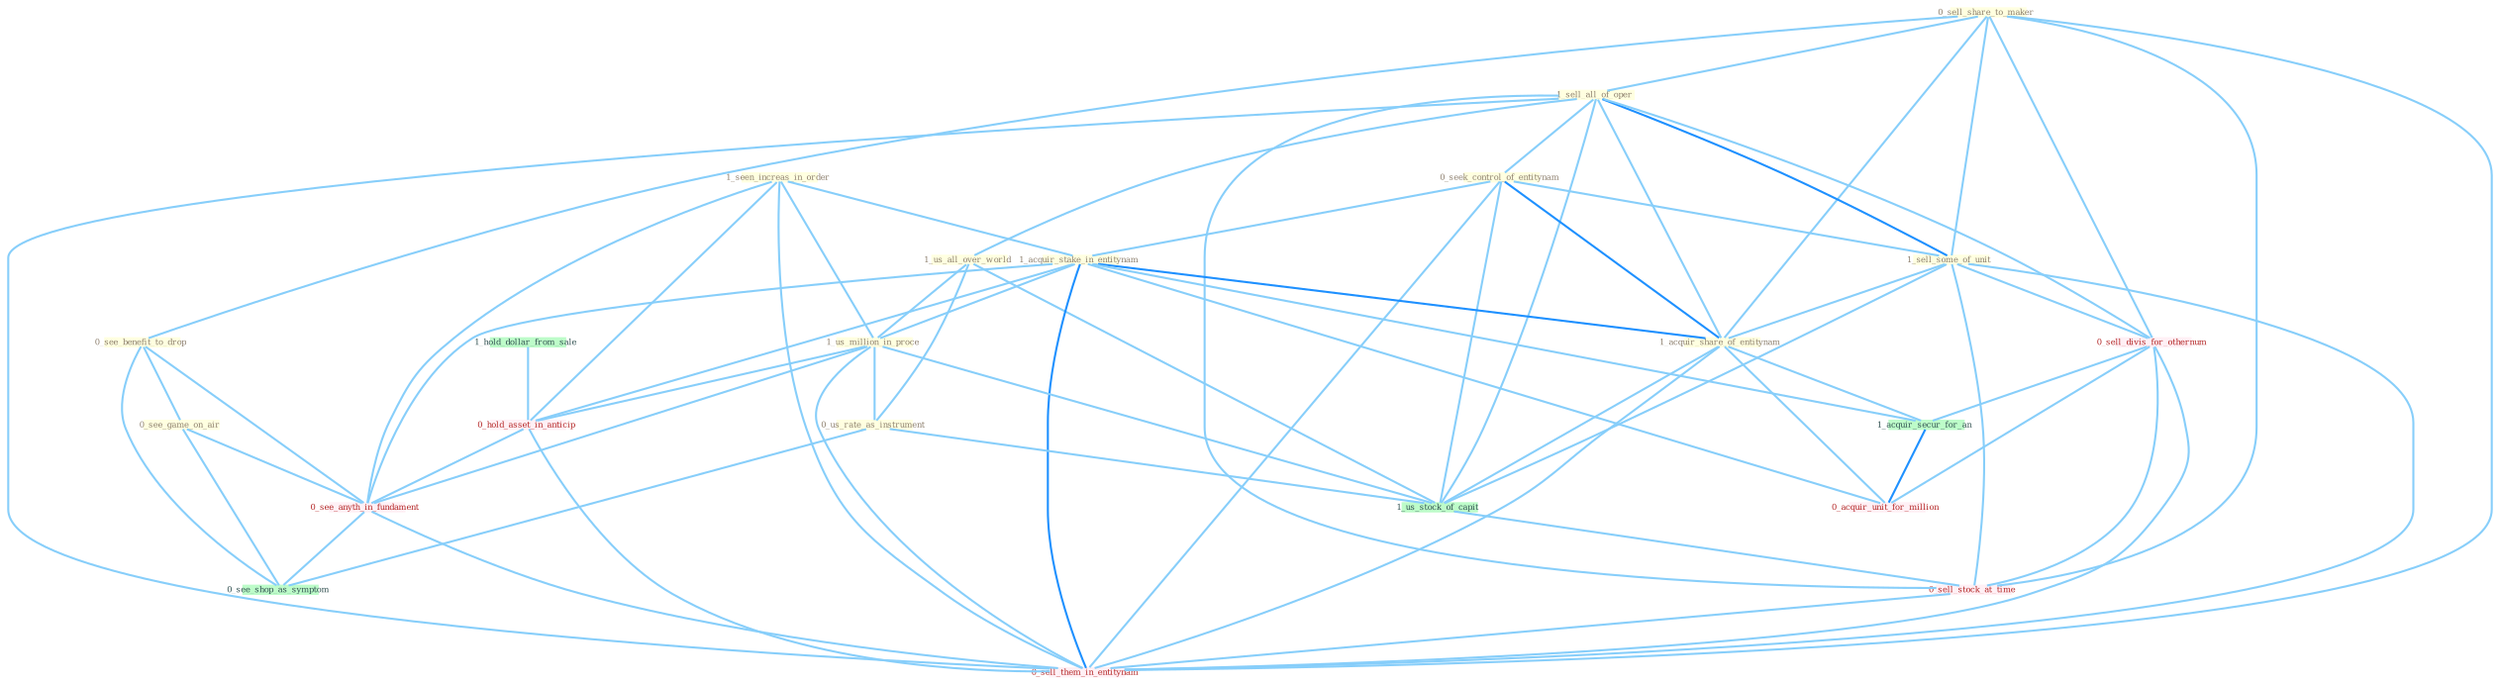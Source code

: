 Graph G{ 
    node
    [shape=polygon,style=filled,width=.5,height=.06,color="#BDFCC9",fixedsize=true,fontsize=4,
    fontcolor="#2f4f4f"];
    {node
    [color="#ffffe0", fontcolor="#8b7d6b"] "0_sell_share_to_maker " "1_seen_increas_in_order " "0_see_benefit_to_drop " "1_sell_all_of_oper " "1_us_all_over_world " "0_seek_control_of_entitynam " "1_acquir_stake_in_entitynam " "0_see_game_on_air " "1_us_million_in_proce " "1_sell_some_of_unit " "0_us_rate_as_instrument " "1_acquir_share_of_entitynam "}
{node [color="#fff0f5", fontcolor="#b22222"] "0_sell_divis_for_othernum " "0_hold_asset_in_anticip " "0_sell_stock_at_time " "0_see_anyth_in_fundament " "0_acquir_unit_for_million " "0_sell_them_in_entitynam "}
edge [color="#B0E2FF"];

	"0_sell_share_to_maker " -- "0_see_benefit_to_drop " [w="1", color="#87cefa" ];
	"0_sell_share_to_maker " -- "1_sell_all_of_oper " [w="1", color="#87cefa" ];
	"0_sell_share_to_maker " -- "1_sell_some_of_unit " [w="1", color="#87cefa" ];
	"0_sell_share_to_maker " -- "1_acquir_share_of_entitynam " [w="1", color="#87cefa" ];
	"0_sell_share_to_maker " -- "0_sell_divis_for_othernum " [w="1", color="#87cefa" ];
	"0_sell_share_to_maker " -- "0_sell_stock_at_time " [w="1", color="#87cefa" ];
	"0_sell_share_to_maker " -- "0_sell_them_in_entitynam " [w="1", color="#87cefa" ];
	"1_seen_increas_in_order " -- "1_acquir_stake_in_entitynam " [w="1", color="#87cefa" ];
	"1_seen_increas_in_order " -- "1_us_million_in_proce " [w="1", color="#87cefa" ];
	"1_seen_increas_in_order " -- "0_hold_asset_in_anticip " [w="1", color="#87cefa" ];
	"1_seen_increas_in_order " -- "0_see_anyth_in_fundament " [w="1", color="#87cefa" ];
	"1_seen_increas_in_order " -- "0_sell_them_in_entitynam " [w="1", color="#87cefa" ];
	"0_see_benefit_to_drop " -- "0_see_game_on_air " [w="1", color="#87cefa" ];
	"0_see_benefit_to_drop " -- "0_see_anyth_in_fundament " [w="1", color="#87cefa" ];
	"0_see_benefit_to_drop " -- "0_see_shop_as_symptom " [w="1", color="#87cefa" ];
	"1_sell_all_of_oper " -- "1_us_all_over_world " [w="1", color="#87cefa" ];
	"1_sell_all_of_oper " -- "0_seek_control_of_entitynam " [w="1", color="#87cefa" ];
	"1_sell_all_of_oper " -- "1_sell_some_of_unit " [w="2", color="#1e90ff" , len=0.8];
	"1_sell_all_of_oper " -- "1_acquir_share_of_entitynam " [w="1", color="#87cefa" ];
	"1_sell_all_of_oper " -- "0_sell_divis_for_othernum " [w="1", color="#87cefa" ];
	"1_sell_all_of_oper " -- "1_us_stock_of_capit " [w="1", color="#87cefa" ];
	"1_sell_all_of_oper " -- "0_sell_stock_at_time " [w="1", color="#87cefa" ];
	"1_sell_all_of_oper " -- "0_sell_them_in_entitynam " [w="1", color="#87cefa" ];
	"1_us_all_over_world " -- "1_us_million_in_proce " [w="1", color="#87cefa" ];
	"1_us_all_over_world " -- "0_us_rate_as_instrument " [w="1", color="#87cefa" ];
	"1_us_all_over_world " -- "1_us_stock_of_capit " [w="1", color="#87cefa" ];
	"0_seek_control_of_entitynam " -- "1_acquir_stake_in_entitynam " [w="1", color="#87cefa" ];
	"0_seek_control_of_entitynam " -- "1_sell_some_of_unit " [w="1", color="#87cefa" ];
	"0_seek_control_of_entitynam " -- "1_acquir_share_of_entitynam " [w="2", color="#1e90ff" , len=0.8];
	"0_seek_control_of_entitynam " -- "1_us_stock_of_capit " [w="1", color="#87cefa" ];
	"0_seek_control_of_entitynam " -- "0_sell_them_in_entitynam " [w="1", color="#87cefa" ];
	"1_acquir_stake_in_entitynam " -- "1_us_million_in_proce " [w="1", color="#87cefa" ];
	"1_acquir_stake_in_entitynam " -- "1_acquir_share_of_entitynam " [w="2", color="#1e90ff" , len=0.8];
	"1_acquir_stake_in_entitynam " -- "1_acquir_secur_for_an " [w="1", color="#87cefa" ];
	"1_acquir_stake_in_entitynam " -- "0_hold_asset_in_anticip " [w="1", color="#87cefa" ];
	"1_acquir_stake_in_entitynam " -- "0_see_anyth_in_fundament " [w="1", color="#87cefa" ];
	"1_acquir_stake_in_entitynam " -- "0_acquir_unit_for_million " [w="1", color="#87cefa" ];
	"1_acquir_stake_in_entitynam " -- "0_sell_them_in_entitynam " [w="2", color="#1e90ff" , len=0.8];
	"0_see_game_on_air " -- "0_see_anyth_in_fundament " [w="1", color="#87cefa" ];
	"0_see_game_on_air " -- "0_see_shop_as_symptom " [w="1", color="#87cefa" ];
	"1_us_million_in_proce " -- "0_us_rate_as_instrument " [w="1", color="#87cefa" ];
	"1_us_million_in_proce " -- "1_us_stock_of_capit " [w="1", color="#87cefa" ];
	"1_us_million_in_proce " -- "0_hold_asset_in_anticip " [w="1", color="#87cefa" ];
	"1_us_million_in_proce " -- "0_see_anyth_in_fundament " [w="1", color="#87cefa" ];
	"1_us_million_in_proce " -- "0_sell_them_in_entitynam " [w="1", color="#87cefa" ];
	"1_sell_some_of_unit " -- "1_acquir_share_of_entitynam " [w="1", color="#87cefa" ];
	"1_sell_some_of_unit " -- "0_sell_divis_for_othernum " [w="1", color="#87cefa" ];
	"1_sell_some_of_unit " -- "1_us_stock_of_capit " [w="1", color="#87cefa" ];
	"1_sell_some_of_unit " -- "0_sell_stock_at_time " [w="1", color="#87cefa" ];
	"1_sell_some_of_unit " -- "0_sell_them_in_entitynam " [w="1", color="#87cefa" ];
	"0_us_rate_as_instrument " -- "1_us_stock_of_capit " [w="1", color="#87cefa" ];
	"0_us_rate_as_instrument " -- "0_see_shop_as_symptom " [w="1", color="#87cefa" ];
	"1_acquir_share_of_entitynam " -- "1_acquir_secur_for_an " [w="1", color="#87cefa" ];
	"1_acquir_share_of_entitynam " -- "1_us_stock_of_capit " [w="1", color="#87cefa" ];
	"1_acquir_share_of_entitynam " -- "0_acquir_unit_for_million " [w="1", color="#87cefa" ];
	"1_acquir_share_of_entitynam " -- "0_sell_them_in_entitynam " [w="1", color="#87cefa" ];
	"0_sell_divis_for_othernum " -- "1_acquir_secur_for_an " [w="1", color="#87cefa" ];
	"0_sell_divis_for_othernum " -- "0_sell_stock_at_time " [w="1", color="#87cefa" ];
	"0_sell_divis_for_othernum " -- "0_acquir_unit_for_million " [w="1", color="#87cefa" ];
	"0_sell_divis_for_othernum " -- "0_sell_them_in_entitynam " [w="1", color="#87cefa" ];
	"1_acquir_secur_for_an " -- "0_acquir_unit_for_million " [w="2", color="#1e90ff" , len=0.8];
	"1_us_stock_of_capit " -- "0_sell_stock_at_time " [w="1", color="#87cefa" ];
	"1_hold_dollar_from_sale " -- "0_hold_asset_in_anticip " [w="1", color="#87cefa" ];
	"0_hold_asset_in_anticip " -- "0_see_anyth_in_fundament " [w="1", color="#87cefa" ];
	"0_hold_asset_in_anticip " -- "0_sell_them_in_entitynam " [w="1", color="#87cefa" ];
	"0_sell_stock_at_time " -- "0_sell_them_in_entitynam " [w="1", color="#87cefa" ];
	"0_see_anyth_in_fundament " -- "0_see_shop_as_symptom " [w="1", color="#87cefa" ];
	"0_see_anyth_in_fundament " -- "0_sell_them_in_entitynam " [w="1", color="#87cefa" ];
}